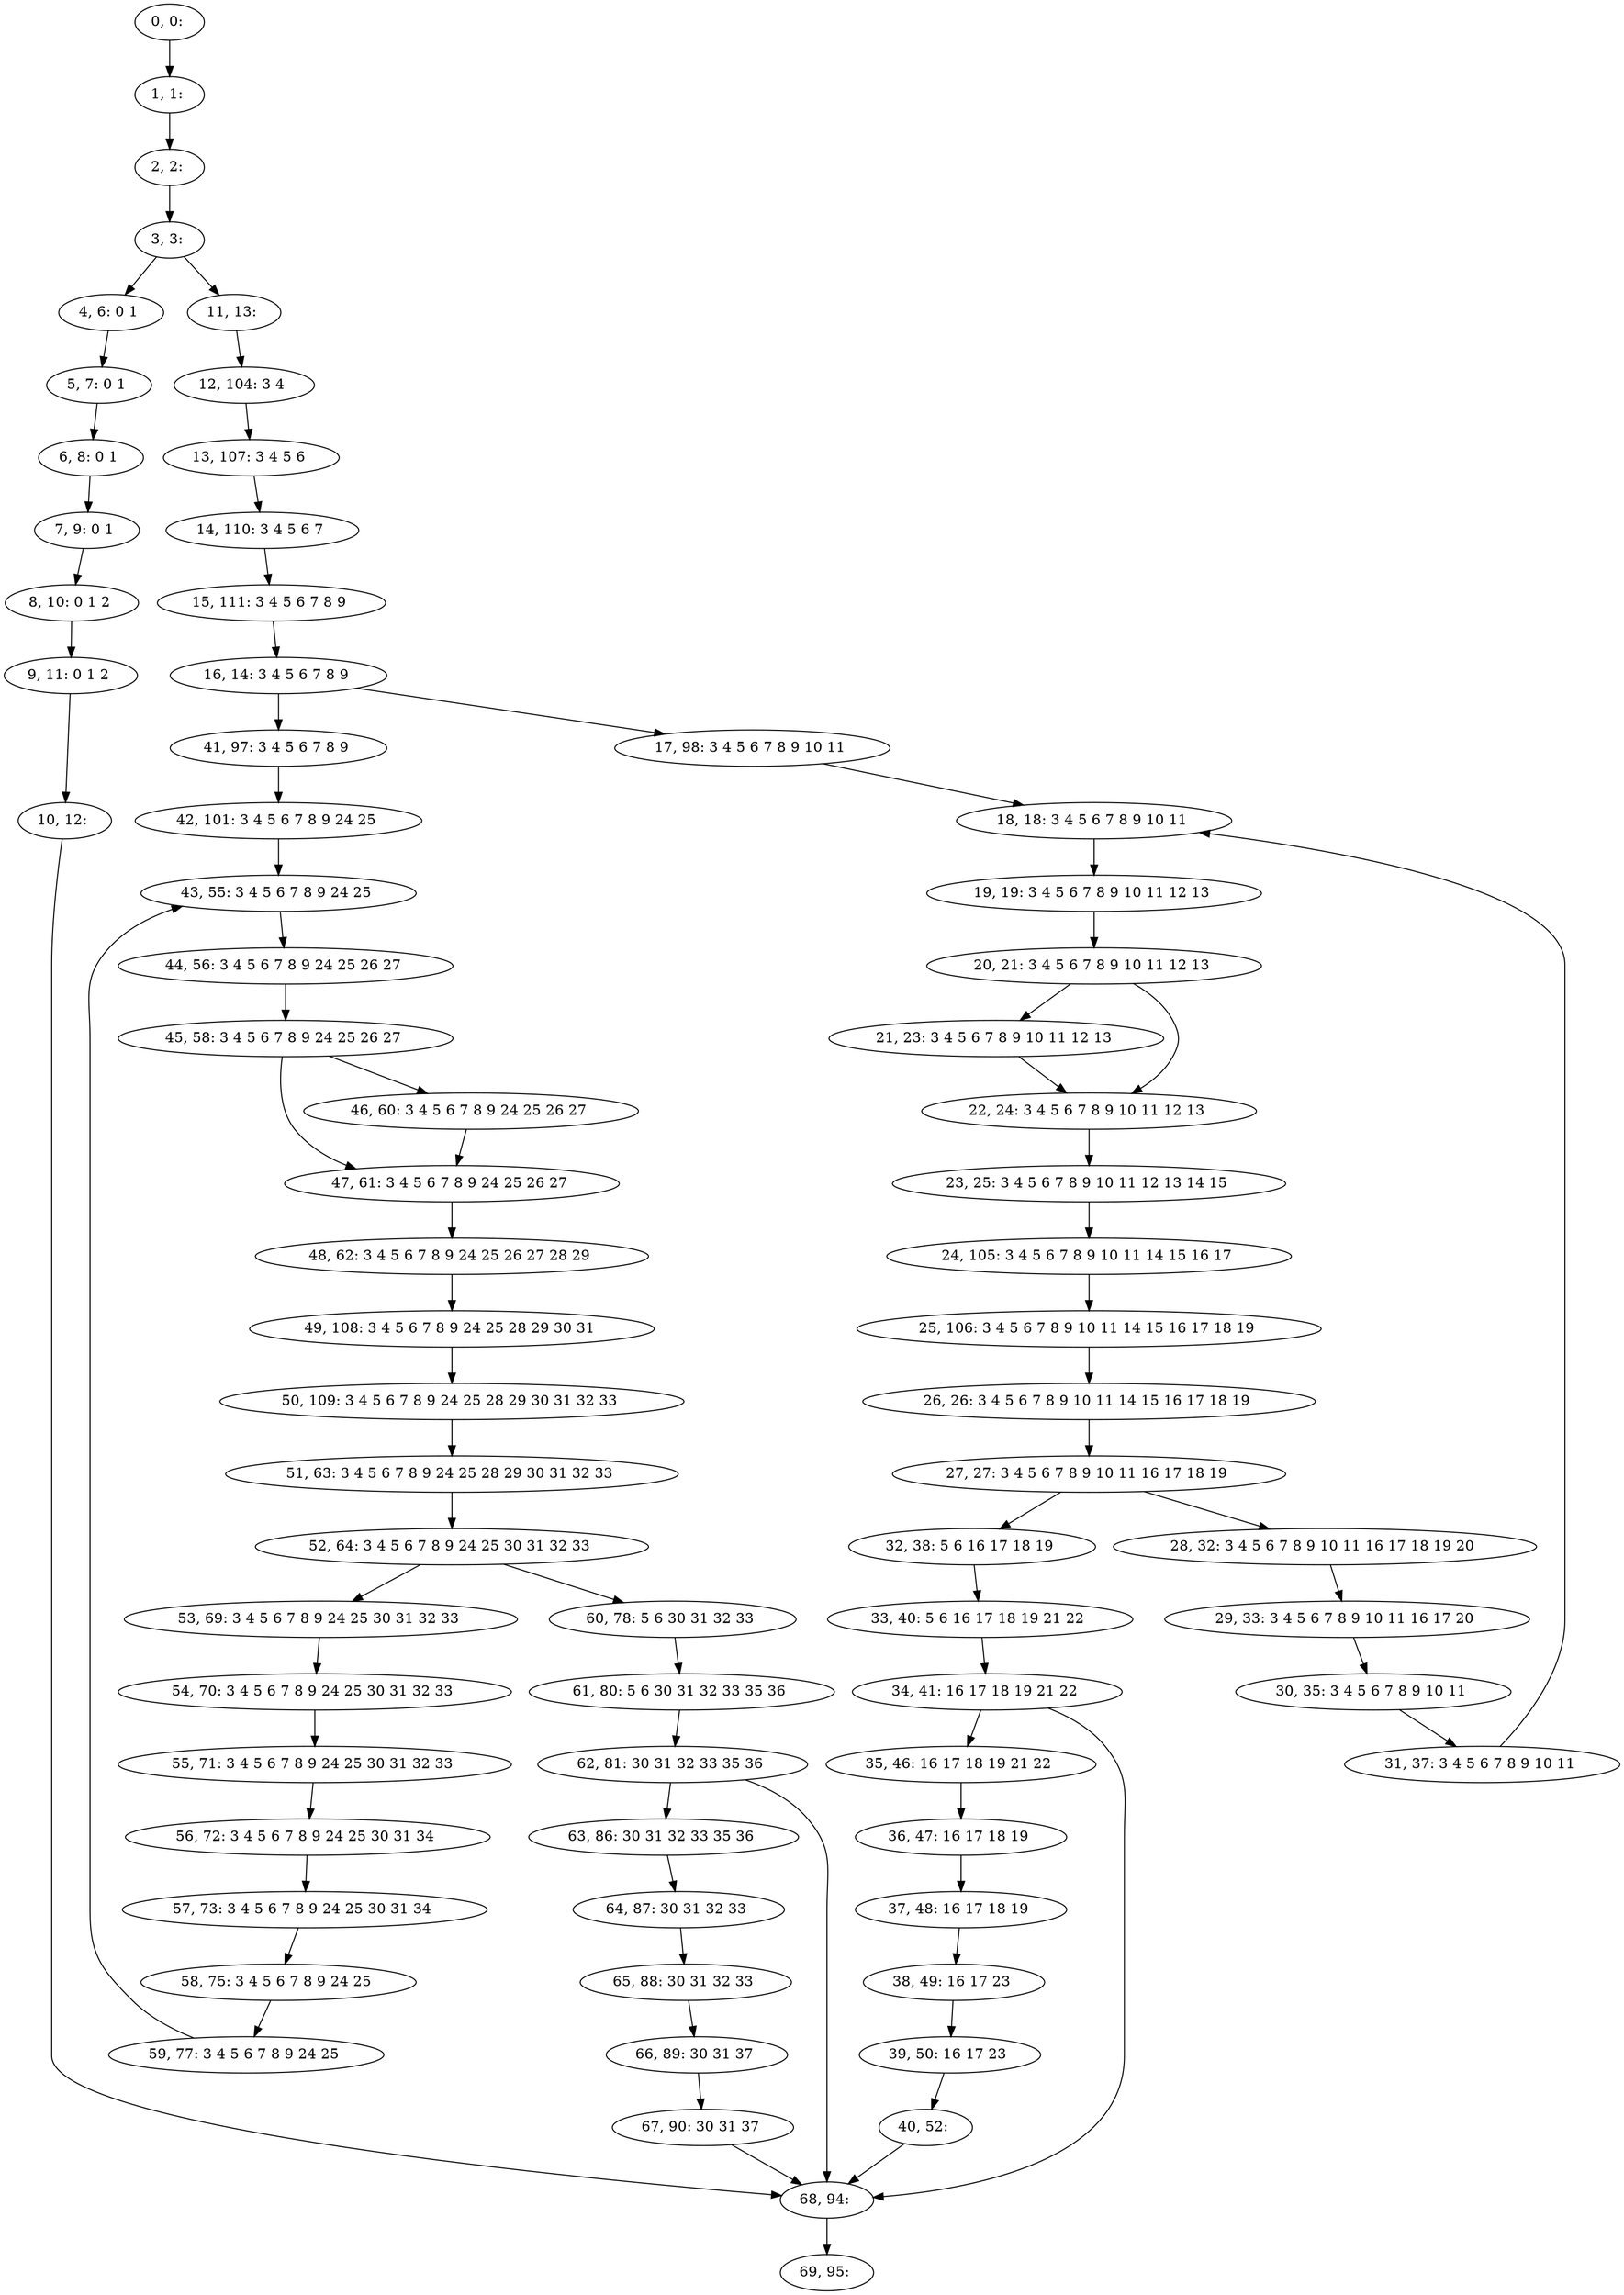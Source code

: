 digraph G {
0[label="0, 0: "];
1[label="1, 1: "];
2[label="2, 2: "];
3[label="3, 3: "];
4[label="4, 6: 0 1 "];
5[label="5, 7: 0 1 "];
6[label="6, 8: 0 1 "];
7[label="7, 9: 0 1 "];
8[label="8, 10: 0 1 2 "];
9[label="9, 11: 0 1 2 "];
10[label="10, 12: "];
11[label="11, 13: "];
12[label="12, 104: 3 4 "];
13[label="13, 107: 3 4 5 6 "];
14[label="14, 110: 3 4 5 6 7 "];
15[label="15, 111: 3 4 5 6 7 8 9 "];
16[label="16, 14: 3 4 5 6 7 8 9 "];
17[label="17, 98: 3 4 5 6 7 8 9 10 11 "];
18[label="18, 18: 3 4 5 6 7 8 9 10 11 "];
19[label="19, 19: 3 4 5 6 7 8 9 10 11 12 13 "];
20[label="20, 21: 3 4 5 6 7 8 9 10 11 12 13 "];
21[label="21, 23: 3 4 5 6 7 8 9 10 11 12 13 "];
22[label="22, 24: 3 4 5 6 7 8 9 10 11 12 13 "];
23[label="23, 25: 3 4 5 6 7 8 9 10 11 12 13 14 15 "];
24[label="24, 105: 3 4 5 6 7 8 9 10 11 14 15 16 17 "];
25[label="25, 106: 3 4 5 6 7 8 9 10 11 14 15 16 17 18 19 "];
26[label="26, 26: 3 4 5 6 7 8 9 10 11 14 15 16 17 18 19 "];
27[label="27, 27: 3 4 5 6 7 8 9 10 11 16 17 18 19 "];
28[label="28, 32: 3 4 5 6 7 8 9 10 11 16 17 18 19 20 "];
29[label="29, 33: 3 4 5 6 7 8 9 10 11 16 17 20 "];
30[label="30, 35: 3 4 5 6 7 8 9 10 11 "];
31[label="31, 37: 3 4 5 6 7 8 9 10 11 "];
32[label="32, 38: 5 6 16 17 18 19 "];
33[label="33, 40: 5 6 16 17 18 19 21 22 "];
34[label="34, 41: 16 17 18 19 21 22 "];
35[label="35, 46: 16 17 18 19 21 22 "];
36[label="36, 47: 16 17 18 19 "];
37[label="37, 48: 16 17 18 19 "];
38[label="38, 49: 16 17 23 "];
39[label="39, 50: 16 17 23 "];
40[label="40, 52: "];
41[label="41, 97: 3 4 5 6 7 8 9 "];
42[label="42, 101: 3 4 5 6 7 8 9 24 25 "];
43[label="43, 55: 3 4 5 6 7 8 9 24 25 "];
44[label="44, 56: 3 4 5 6 7 8 9 24 25 26 27 "];
45[label="45, 58: 3 4 5 6 7 8 9 24 25 26 27 "];
46[label="46, 60: 3 4 5 6 7 8 9 24 25 26 27 "];
47[label="47, 61: 3 4 5 6 7 8 9 24 25 26 27 "];
48[label="48, 62: 3 4 5 6 7 8 9 24 25 26 27 28 29 "];
49[label="49, 108: 3 4 5 6 7 8 9 24 25 28 29 30 31 "];
50[label="50, 109: 3 4 5 6 7 8 9 24 25 28 29 30 31 32 33 "];
51[label="51, 63: 3 4 5 6 7 8 9 24 25 28 29 30 31 32 33 "];
52[label="52, 64: 3 4 5 6 7 8 9 24 25 30 31 32 33 "];
53[label="53, 69: 3 4 5 6 7 8 9 24 25 30 31 32 33 "];
54[label="54, 70: 3 4 5 6 7 8 9 24 25 30 31 32 33 "];
55[label="55, 71: 3 4 5 6 7 8 9 24 25 30 31 32 33 "];
56[label="56, 72: 3 4 5 6 7 8 9 24 25 30 31 34 "];
57[label="57, 73: 3 4 5 6 7 8 9 24 25 30 31 34 "];
58[label="58, 75: 3 4 5 6 7 8 9 24 25 "];
59[label="59, 77: 3 4 5 6 7 8 9 24 25 "];
60[label="60, 78: 5 6 30 31 32 33 "];
61[label="61, 80: 5 6 30 31 32 33 35 36 "];
62[label="62, 81: 30 31 32 33 35 36 "];
63[label="63, 86: 30 31 32 33 35 36 "];
64[label="64, 87: 30 31 32 33 "];
65[label="65, 88: 30 31 32 33 "];
66[label="66, 89: 30 31 37 "];
67[label="67, 90: 30 31 37 "];
68[label="68, 94: "];
69[label="69, 95: "];
0->1 ;
1->2 ;
2->3 ;
3->4 ;
3->11 ;
4->5 ;
5->6 ;
6->7 ;
7->8 ;
8->9 ;
9->10 ;
10->68 ;
11->12 ;
12->13 ;
13->14 ;
14->15 ;
15->16 ;
16->17 ;
16->41 ;
17->18 ;
18->19 ;
19->20 ;
20->21 ;
20->22 ;
21->22 ;
22->23 ;
23->24 ;
24->25 ;
25->26 ;
26->27 ;
27->28 ;
27->32 ;
28->29 ;
29->30 ;
30->31 ;
31->18 ;
32->33 ;
33->34 ;
34->35 ;
34->68 ;
35->36 ;
36->37 ;
37->38 ;
38->39 ;
39->40 ;
40->68 ;
41->42 ;
42->43 ;
43->44 ;
44->45 ;
45->46 ;
45->47 ;
46->47 ;
47->48 ;
48->49 ;
49->50 ;
50->51 ;
51->52 ;
52->53 ;
52->60 ;
53->54 ;
54->55 ;
55->56 ;
56->57 ;
57->58 ;
58->59 ;
59->43 ;
60->61 ;
61->62 ;
62->63 ;
62->68 ;
63->64 ;
64->65 ;
65->66 ;
66->67 ;
67->68 ;
68->69 ;
}
